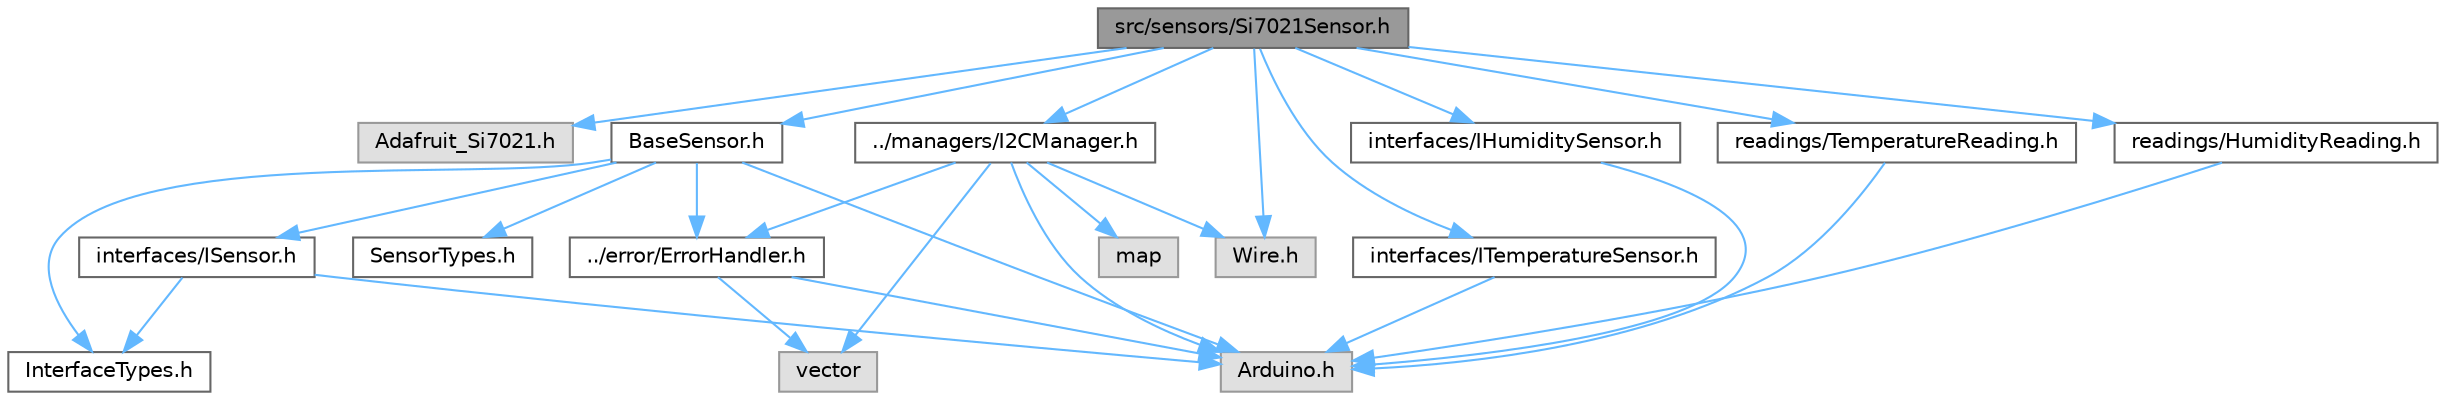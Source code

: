 digraph "src/sensors/Si7021Sensor.h"
{
 // LATEX_PDF_SIZE
  bgcolor="transparent";
  edge [fontname=Helvetica,fontsize=10,labelfontname=Helvetica,labelfontsize=10];
  node [fontname=Helvetica,fontsize=10,shape=box,height=0.2,width=0.4];
  Node1 [id="Node000001",label="src/sensors/Si7021Sensor.h",height=0.2,width=0.4,color="gray40", fillcolor="grey60", style="filled", fontcolor="black",tooltip=" "];
  Node1 -> Node2 [id="edge1_Node000001_Node000002",color="steelblue1",style="solid",tooltip=" "];
  Node2 [id="Node000002",label="Adafruit_Si7021.h",height=0.2,width=0.4,color="grey60", fillcolor="#E0E0E0", style="filled",tooltip=" "];
  Node1 -> Node3 [id="edge2_Node000001_Node000003",color="steelblue1",style="solid",tooltip=" "];
  Node3 [id="Node000003",label="Wire.h",height=0.2,width=0.4,color="grey60", fillcolor="#E0E0E0", style="filled",tooltip=" "];
  Node1 -> Node4 [id="edge3_Node000001_Node000004",color="steelblue1",style="solid",tooltip=" "];
  Node4 [id="Node000004",label="BaseSensor.h",height=0.2,width=0.4,color="grey40", fillcolor="white", style="filled",URL="$_base_sensor_8h.html",tooltip=" "];
  Node4 -> Node5 [id="edge4_Node000004_Node000005",color="steelblue1",style="solid",tooltip=" "];
  Node5 [id="Node000005",label="Arduino.h",height=0.2,width=0.4,color="grey60", fillcolor="#E0E0E0", style="filled",tooltip=" "];
  Node4 -> Node6 [id="edge5_Node000004_Node000006",color="steelblue1",style="solid",tooltip=" "];
  Node6 [id="Node000006",label="interfaces/ISensor.h",height=0.2,width=0.4,color="grey40", fillcolor="white", style="filled",URL="$_i_sensor_8h.html",tooltip=" "];
  Node6 -> Node5 [id="edge6_Node000006_Node000005",color="steelblue1",style="solid",tooltip=" "];
  Node6 -> Node7 [id="edge7_Node000006_Node000007",color="steelblue1",style="solid",tooltip=" "];
  Node7 [id="Node000007",label="InterfaceTypes.h",height=0.2,width=0.4,color="grey40", fillcolor="white", style="filled",URL="$_interface_types_8h.html",tooltip=" "];
  Node4 -> Node7 [id="edge8_Node000004_Node000007",color="steelblue1",style="solid",tooltip=" "];
  Node4 -> Node8 [id="edge9_Node000004_Node000008",color="steelblue1",style="solid",tooltip=" "];
  Node8 [id="Node000008",label="../error/ErrorHandler.h",height=0.2,width=0.4,color="grey40", fillcolor="white", style="filled",URL="$_error_handler_8h.html",tooltip=" "];
  Node8 -> Node5 [id="edge10_Node000008_Node000005",color="steelblue1",style="solid",tooltip=" "];
  Node8 -> Node9 [id="edge11_Node000008_Node000009",color="steelblue1",style="solid",tooltip=" "];
  Node9 [id="Node000009",label="vector",height=0.2,width=0.4,color="grey60", fillcolor="#E0E0E0", style="filled",tooltip=" "];
  Node4 -> Node10 [id="edge12_Node000004_Node000010",color="steelblue1",style="solid",tooltip=" "];
  Node10 [id="Node000010",label="SensorTypes.h",height=0.2,width=0.4,color="grey40", fillcolor="white", style="filled",URL="$_sensor_types_8h.html",tooltip=" "];
  Node1 -> Node11 [id="edge13_Node000001_Node000011",color="steelblue1",style="solid",tooltip=" "];
  Node11 [id="Node000011",label="../managers/I2CManager.h",height=0.2,width=0.4,color="grey40", fillcolor="white", style="filled",URL="$_i2_c_manager_8h.html",tooltip=" "];
  Node11 -> Node5 [id="edge14_Node000011_Node000005",color="steelblue1",style="solid",tooltip=" "];
  Node11 -> Node3 [id="edge15_Node000011_Node000003",color="steelblue1",style="solid",tooltip=" "];
  Node11 -> Node9 [id="edge16_Node000011_Node000009",color="steelblue1",style="solid",tooltip=" "];
  Node11 -> Node12 [id="edge17_Node000011_Node000012",color="steelblue1",style="solid",tooltip=" "];
  Node12 [id="Node000012",label="map",height=0.2,width=0.4,color="grey60", fillcolor="#E0E0E0", style="filled",tooltip=" "];
  Node11 -> Node8 [id="edge18_Node000011_Node000008",color="steelblue1",style="solid",tooltip=" "];
  Node1 -> Node13 [id="edge19_Node000001_Node000013",color="steelblue1",style="solid",tooltip=" "];
  Node13 [id="Node000013",label="interfaces/ITemperatureSensor.h",height=0.2,width=0.4,color="grey40", fillcolor="white", style="filled",URL="$_i_temperature_sensor_8h.html",tooltip=" "];
  Node13 -> Node5 [id="edge20_Node000013_Node000005",color="steelblue1",style="solid",tooltip=" "];
  Node1 -> Node14 [id="edge21_Node000001_Node000014",color="steelblue1",style="solid",tooltip=" "];
  Node14 [id="Node000014",label="interfaces/IHumiditySensor.h",height=0.2,width=0.4,color="grey40", fillcolor="white", style="filled",URL="$_i_humidity_sensor_8h.html",tooltip=" "];
  Node14 -> Node5 [id="edge22_Node000014_Node000005",color="steelblue1",style="solid",tooltip=" "];
  Node1 -> Node15 [id="edge23_Node000001_Node000015",color="steelblue1",style="solid",tooltip=" "];
  Node15 [id="Node000015",label="readings/TemperatureReading.h",height=0.2,width=0.4,color="grey40", fillcolor="white", style="filled",URL="$_temperature_reading_8h.html",tooltip=" "];
  Node15 -> Node5 [id="edge24_Node000015_Node000005",color="steelblue1",style="solid",tooltip=" "];
  Node1 -> Node16 [id="edge25_Node000001_Node000016",color="steelblue1",style="solid",tooltip=" "];
  Node16 [id="Node000016",label="readings/HumidityReading.h",height=0.2,width=0.4,color="grey40", fillcolor="white", style="filled",URL="$_humidity_reading_8h.html",tooltip=" "];
  Node16 -> Node5 [id="edge26_Node000016_Node000005",color="steelblue1",style="solid",tooltip=" "];
}
